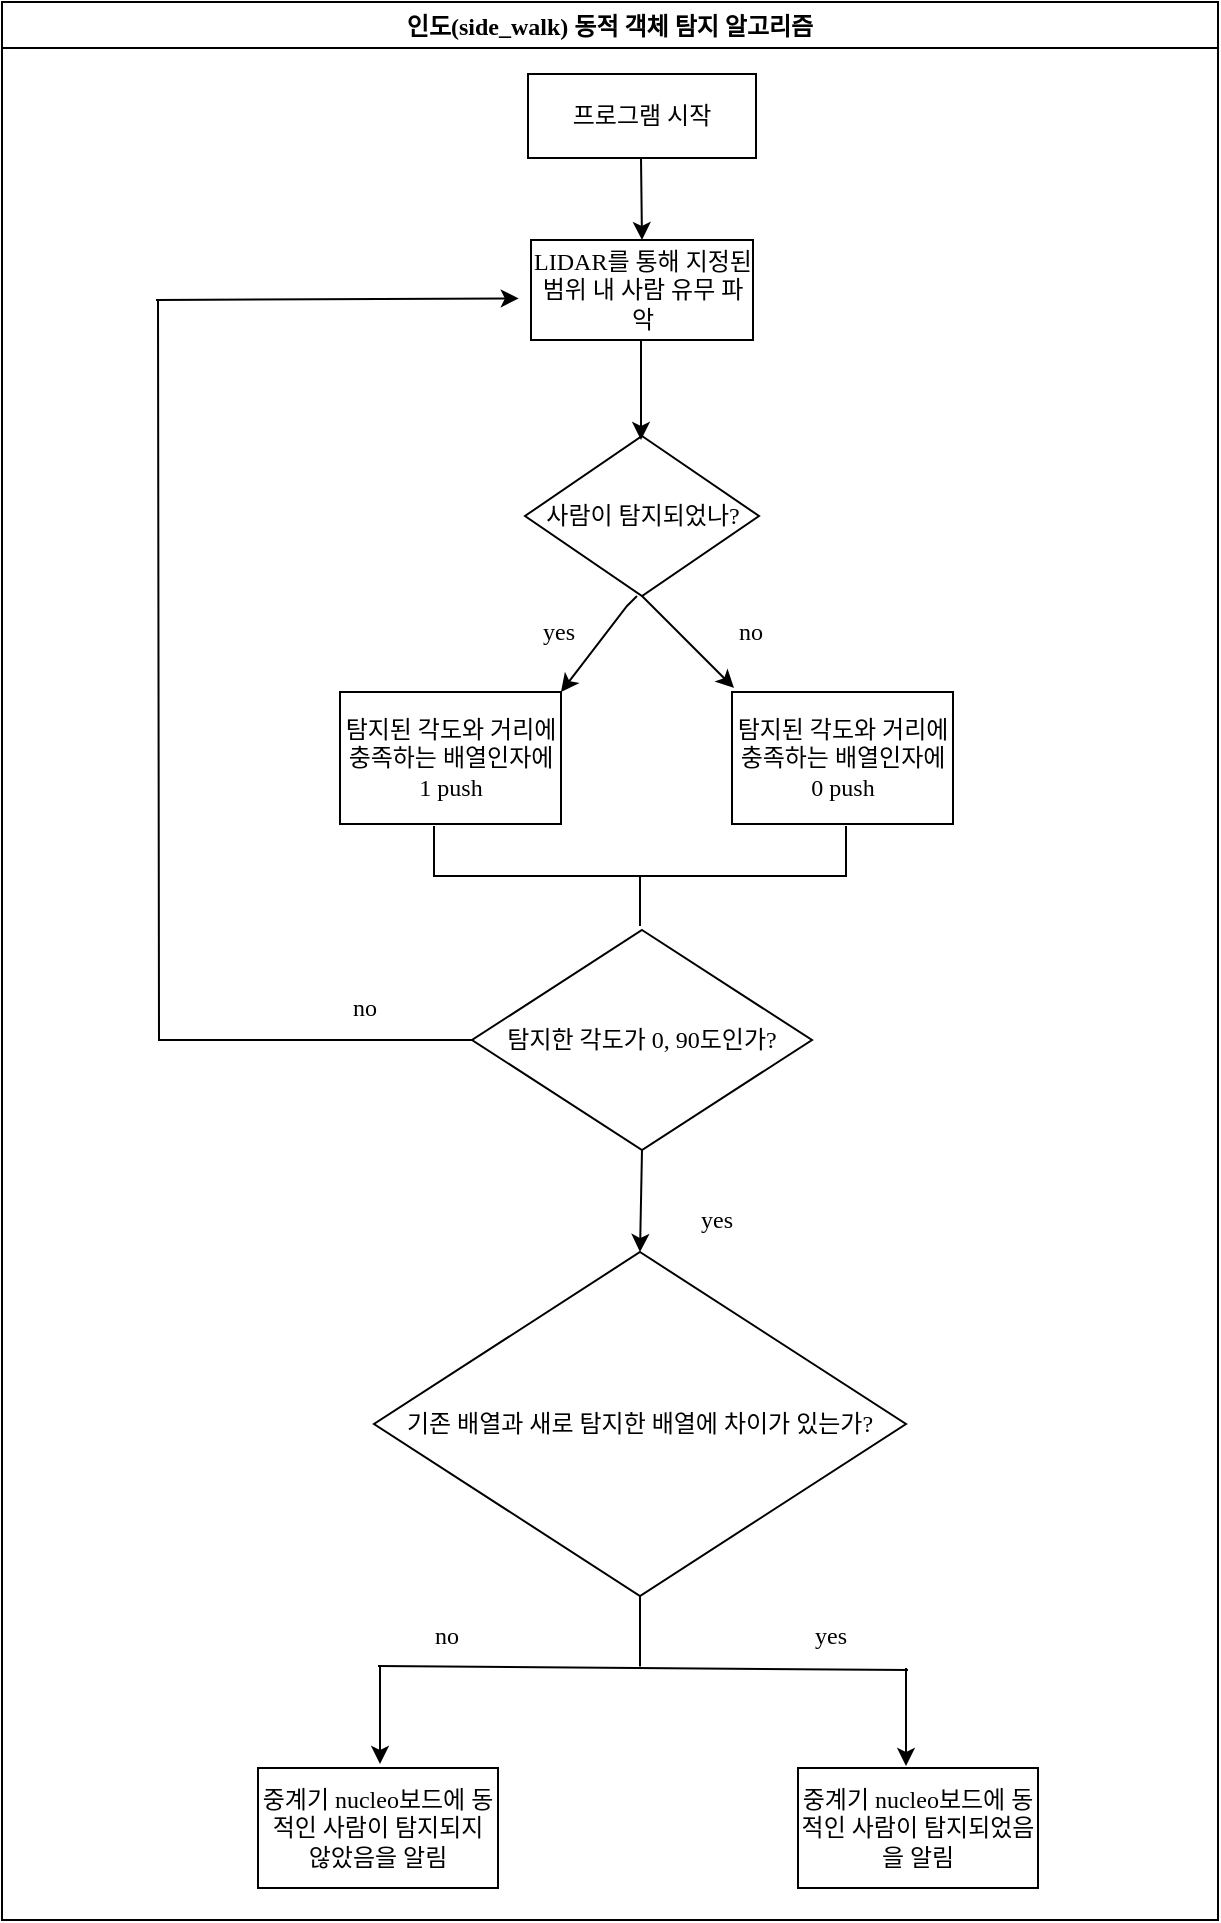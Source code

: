 <mxfile>
    <diagram id="C5RBs43oDa-KdzZeNtuy" name="Page-1">
        <mxGraphModel dx="990" dy="471" grid="0" gridSize="10" guides="1" tooltips="1" connect="1" arrows="1" fold="1" page="1" pageScale="1" pageWidth="827" pageHeight="1169" math="0" shadow="0">
            <root>
                <mxCell id="WIyWlLk6GJQsqaUBKTNV-0"/>
                <mxCell id="WIyWlLk6GJQsqaUBKTNV-1" parent="WIyWlLk6GJQsqaUBKTNV-0"/>
                <mxCell id="9OZRC_NavAZGSDA5mFGG-5" value="프로그램 시작" style="rounded=0;whiteSpace=wrap;html=1;fontFamily=프리텐다드;fontSource=https%3A%2F%2Fcdn.jsdelivr.net%2Fgh%2FProject-Noonnu%2Fnoonfonts_2107%401.1%2FPretendard-Regular.woff;" parent="WIyWlLk6GJQsqaUBKTNV-1" vertex="1">
                    <mxGeometry x="414" y="42" width="114" height="42" as="geometry"/>
                </mxCell>
                <mxCell id="9OZRC_NavAZGSDA5mFGG-6" value="LIDAR를 통해 지정된 범위 내 사람 유무 파악" style="rounded=0;whiteSpace=wrap;html=1;fontFamily=프리텐다드;fontSource=https%3A%2F%2Fcdn.jsdelivr.net%2Fgh%2FProject-Noonnu%2Fnoonfonts_2107%401.1%2FPretendard-Regular.woff;" parent="WIyWlLk6GJQsqaUBKTNV-1" vertex="1">
                    <mxGeometry x="415.5" y="125" width="111" height="50" as="geometry"/>
                </mxCell>
                <mxCell id="9OZRC_NavAZGSDA5mFGG-7" value="사람이 탐지되었나?" style="rhombus;whiteSpace=wrap;html=1;fontFamily=프리텐다드;fontSource=https%3A%2F%2Fcdn.jsdelivr.net%2Fgh%2FProject-Noonnu%2Fnoonfonts_2107%401.1%2FPretendard-Regular.woff;" parent="WIyWlLk6GJQsqaUBKTNV-1" vertex="1">
                    <mxGeometry x="412.5" y="223" width="117" height="80" as="geometry"/>
                </mxCell>
                <mxCell id="9OZRC_NavAZGSDA5mFGG-9" value="탐지된 각도와 거리에 충족하는 배열인자에 1 push" style="rounded=0;whiteSpace=wrap;html=1;direction=south;fontFamily=프리텐다드;fontSource=https%3A%2F%2Fcdn.jsdelivr.net%2Fgh%2FProject-Noonnu%2Fnoonfonts_2107%401.1%2FPretendard-Regular.woff;" parent="WIyWlLk6GJQsqaUBKTNV-1" vertex="1">
                    <mxGeometry x="320" y="351" width="110.5" height="66" as="geometry"/>
                </mxCell>
                <mxCell id="9OZRC_NavAZGSDA5mFGG-11" value="" style="endArrow=classic;html=1;rounded=0;entryX=0;entryY=0;entryDx=0;entryDy=0;fontFamily=프리텐다드;fontSource=https%3A%2F%2Fcdn.jsdelivr.net%2Fgh%2FProject-Noonnu%2Fnoonfonts_2107%401.1%2FPretendard-Regular.woff;" parent="WIyWlLk6GJQsqaUBKTNV-1" target="9OZRC_NavAZGSDA5mFGG-9" edge="1">
                    <mxGeometry width="50" height="50" relative="1" as="geometry">
                        <mxPoint x="468.5" y="303" as="sourcePoint"/>
                        <mxPoint x="430.5" y="338" as="targetPoint"/>
                        <Array as="points">
                            <mxPoint x="463.5" y="308"/>
                        </Array>
                    </mxGeometry>
                </mxCell>
                <mxCell id="9OZRC_NavAZGSDA5mFGG-12" value="" style="endArrow=classic;html=1;rounded=0;fontFamily=프리텐다드;fontSource=https%3A%2F%2Fcdn.jsdelivr.net%2Fgh%2FProject-Noonnu%2Fnoonfonts_2107%401.1%2FPretendard-Regular.woff;" parent="WIyWlLk6GJQsqaUBKTNV-1" edge="1">
                    <mxGeometry width="50" height="50" relative="1" as="geometry">
                        <mxPoint x="471" y="303" as="sourcePoint"/>
                        <mxPoint x="517" y="349" as="targetPoint"/>
                    </mxGeometry>
                </mxCell>
                <mxCell id="9OZRC_NavAZGSDA5mFGG-13" value="탐지된 각도와 거리에 충족하는 배열인자에 0 push" style="rounded=0;whiteSpace=wrap;html=1;direction=south;fontFamily=프리텐다드;fontSource=https%3A%2F%2Fcdn.jsdelivr.net%2Fgh%2FProject-Noonnu%2Fnoonfonts_2107%401.1%2FPretendard-Regular.woff;" parent="WIyWlLk6GJQsqaUBKTNV-1" vertex="1">
                    <mxGeometry x="516" y="351" width="110.5" height="66" as="geometry"/>
                </mxCell>
                <mxCell id="9OZRC_NavAZGSDA5mFGG-14" value="yes" style="text;html=1;resizable=0;autosize=1;align=center;verticalAlign=middle;points=[];fillColor=none;strokeColor=none;rounded=0;fontFamily=프리텐다드;fontSource=https%3A%2F%2Fcdn.jsdelivr.net%2Fgh%2FProject-Noonnu%2Fnoonfonts_2107%401.1%2FPretendard-Regular.woff;" parent="WIyWlLk6GJQsqaUBKTNV-1" vertex="1">
                    <mxGeometry x="414" y="312" width="29" height="18" as="geometry"/>
                </mxCell>
                <mxCell id="9OZRC_NavAZGSDA5mFGG-15" value="no" style="text;html=1;resizable=0;autosize=1;align=center;verticalAlign=middle;points=[];fillColor=none;strokeColor=none;rounded=0;fontFamily=프리텐다드;fontSource=https%3A%2F%2Fcdn.jsdelivr.net%2Fgh%2FProject-Noonnu%2Fnoonfonts_2107%401.1%2FPretendard-Regular.woff;" parent="WIyWlLk6GJQsqaUBKTNV-1" vertex="1">
                    <mxGeometry x="513" y="312" width="23" height="18" as="geometry"/>
                </mxCell>
                <mxCell id="9OZRC_NavAZGSDA5mFGG-16" value="" style="strokeWidth=1;html=1;shape=mxgraph.flowchart.annotation_2;align=left;labelPosition=right;pointerEvents=1;rotation=-90;fontFamily=프리텐다드;fontSource=https%3A%2F%2Fcdn.jsdelivr.net%2Fgh%2FProject-Noonnu%2Fnoonfonts_2107%401.1%2FPretendard-Regular.woff;" parent="WIyWlLk6GJQsqaUBKTNV-1" vertex="1">
                    <mxGeometry x="445" y="340" width="50" height="206" as="geometry"/>
                </mxCell>
                <mxCell id="9OZRC_NavAZGSDA5mFGG-18" style="edgeStyle=orthogonalEdgeStyle;rounded=0;orthogonalLoop=1;jettySize=auto;html=1;exitX=0;exitY=0.5;exitDx=0;exitDy=0;endArrow=none;endFill=0;fontFamily=프리텐다드;fontSource=https%3A%2F%2Fcdn.jsdelivr.net%2Fgh%2FProject-Noonnu%2Fnoonfonts_2107%401.1%2FPretendard-Regular.woff;" parent="WIyWlLk6GJQsqaUBKTNV-1" source="9OZRC_NavAZGSDA5mFGG-17" edge="1">
                    <mxGeometry relative="1" as="geometry">
                        <mxPoint x="229" y="155" as="targetPoint"/>
                    </mxGeometry>
                </mxCell>
                <mxCell id="9OZRC_NavAZGSDA5mFGG-17" value="탐지한 각도가 0, 90도인가?" style="rhombus;whiteSpace=wrap;html=1;fontFamily=프리텐다드;fontSource=https%3A%2F%2Fcdn.jsdelivr.net%2Fgh%2FProject-Noonnu%2Fnoonfonts_2107%401.1%2FPretendard-Regular.woff;" parent="WIyWlLk6GJQsqaUBKTNV-1" vertex="1">
                    <mxGeometry x="386" y="470" width="170" height="110" as="geometry"/>
                </mxCell>
                <mxCell id="9OZRC_NavAZGSDA5mFGG-19" value="" style="endArrow=classic;html=1;rounded=0;entryX=-0.055;entryY=0.584;entryDx=0;entryDy=0;entryPerimeter=0;fontFamily=프리텐다드;fontSource=https%3A%2F%2Fcdn.jsdelivr.net%2Fgh%2FProject-Noonnu%2Fnoonfonts_2107%401.1%2FPretendard-Regular.woff;" parent="WIyWlLk6GJQsqaUBKTNV-1" target="9OZRC_NavAZGSDA5mFGG-6" edge="1">
                    <mxGeometry width="50" height="50" relative="1" as="geometry">
                        <mxPoint x="228" y="155" as="sourcePoint"/>
                        <mxPoint x="303" y="152" as="targetPoint"/>
                    </mxGeometry>
                </mxCell>
                <mxCell id="9OZRC_NavAZGSDA5mFGG-20" value="no" style="text;html=1;resizable=0;autosize=1;align=center;verticalAlign=middle;points=[];fillColor=none;strokeColor=none;rounded=0;fontFamily=프리텐다드;fontSource=https%3A%2F%2Fcdn.jsdelivr.net%2Fgh%2FProject-Noonnu%2Fnoonfonts_2107%401.1%2FPretendard-Regular.woff;" parent="WIyWlLk6GJQsqaUBKTNV-1" vertex="1">
                    <mxGeometry x="320" y="500" width="23" height="18" as="geometry"/>
                </mxCell>
                <mxCell id="9OZRC_NavAZGSDA5mFGG-21" value="yes" style="text;html=1;resizable=0;autosize=1;align=center;verticalAlign=middle;points=[];fillColor=none;strokeColor=none;rounded=0;fontFamily=프리텐다드;fontSource=https%3A%2F%2Fcdn.jsdelivr.net%2Fgh%2FProject-Noonnu%2Fnoonfonts_2107%401.1%2FPretendard-Regular.woff;" parent="WIyWlLk6GJQsqaUBKTNV-1" vertex="1">
                    <mxGeometry x="493.5" y="606" width="29" height="18" as="geometry"/>
                </mxCell>
                <mxCell id="9OZRC_NavAZGSDA5mFGG-22" value="" style="endArrow=classic;html=1;rounded=0;entryX=0.5;entryY=0;entryDx=0;entryDy=0;fontFamily=프리텐다드;fontSource=https%3A%2F%2Fcdn.jsdelivr.net%2Fgh%2FProject-Noonnu%2Fnoonfonts_2107%401.1%2FPretendard-Regular.woff;" parent="WIyWlLk6GJQsqaUBKTNV-1" target="9OZRC_NavAZGSDA5mFGG-26" edge="1">
                    <mxGeometry width="50" height="50" relative="1" as="geometry">
                        <mxPoint x="471" y="580" as="sourcePoint"/>
                        <mxPoint x="469" y="656" as="targetPoint"/>
                    </mxGeometry>
                </mxCell>
                <mxCell id="9OZRC_NavAZGSDA5mFGG-23" value="" style="endArrow=classic;html=1;rounded=0;entryX=0.5;entryY=0;entryDx=0;entryDy=0;fontFamily=프리텐다드;fontSource=https%3A%2F%2Fcdn.jsdelivr.net%2Fgh%2FProject-Noonnu%2Fnoonfonts_2107%401.1%2FPretendard-Regular.woff;" parent="WIyWlLk6GJQsqaUBKTNV-1" target="9OZRC_NavAZGSDA5mFGG-6" edge="1">
                    <mxGeometry width="50" height="50" relative="1" as="geometry">
                        <mxPoint x="470.5" y="84" as="sourcePoint"/>
                        <mxPoint x="470.5" y="137" as="targetPoint"/>
                    </mxGeometry>
                </mxCell>
                <mxCell id="9OZRC_NavAZGSDA5mFGG-25" value="" style="endArrow=classic;html=1;rounded=0;fontFamily=프리텐다드;fontSource=https%3A%2F%2Fcdn.jsdelivr.net%2Fgh%2FProject-Noonnu%2Fnoonfonts_2107%401.1%2FPretendard-Regular.woff;" parent="WIyWlLk6GJQsqaUBKTNV-1" edge="1">
                    <mxGeometry width="50" height="50" relative="1" as="geometry">
                        <mxPoint x="470.5" y="175" as="sourcePoint"/>
                        <mxPoint x="470.5" y="225" as="targetPoint"/>
                    </mxGeometry>
                </mxCell>
                <mxCell id="9OZRC_NavAZGSDA5mFGG-29" style="edgeStyle=orthogonalEdgeStyle;rounded=0;orthogonalLoop=1;jettySize=auto;html=1;exitX=0.5;exitY=1;exitDx=0;exitDy=0;fontSize=9;endArrow=none;endFill=0;fontFamily=프리텐다드;fontSource=https%3A%2F%2Fcdn.jsdelivr.net%2Fgh%2FProject-Noonnu%2Fnoonfonts_2107%401.1%2FPretendard-Regular.woff;" parent="WIyWlLk6GJQsqaUBKTNV-1" source="9OZRC_NavAZGSDA5mFGG-26" edge="1">
                    <mxGeometry relative="1" as="geometry">
                        <mxPoint x="470" y="838.2" as="targetPoint"/>
                    </mxGeometry>
                </mxCell>
                <mxCell id="9OZRC_NavAZGSDA5mFGG-26" value="&lt;font style=&quot;font-size: 12px;&quot;&gt;기존 배열과 새로 탐지한 배열에 차이가 있는가?&lt;/font&gt;" style="rhombus;whiteSpace=wrap;html=1;fontFamily=프리텐다드;fontSource=https%3A%2F%2Fcdn.jsdelivr.net%2Fgh%2FProject-Noonnu%2Fnoonfonts_2107%401.1%2FPretendard-Regular.woff;" parent="WIyWlLk6GJQsqaUBKTNV-1" vertex="1">
                    <mxGeometry x="337" y="631" width="266" height="172" as="geometry"/>
                </mxCell>
                <mxCell id="9OZRC_NavAZGSDA5mFGG-30" value="" style="endArrow=none;html=1;rounded=0;fontSize=9;fontFamily=프리텐다드;fontSource=https%3A%2F%2Fcdn.jsdelivr.net%2Fgh%2FProject-Noonnu%2Fnoonfonts_2107%401.1%2FPretendard-Regular.woff;" parent="WIyWlLk6GJQsqaUBKTNV-1" edge="1">
                    <mxGeometry width="50" height="50" relative="1" as="geometry">
                        <mxPoint x="339" y="838" as="sourcePoint"/>
                        <mxPoint x="604" y="840" as="targetPoint"/>
                    </mxGeometry>
                </mxCell>
                <mxCell id="9OZRC_NavAZGSDA5mFGG-31" value="" style="endArrow=classic;html=1;rounded=0;fontSize=9;fontFamily=프리텐다드;fontSource=https%3A%2F%2Fcdn.jsdelivr.net%2Fgh%2FProject-Noonnu%2Fnoonfonts_2107%401.1%2FPretendard-Regular.woff;" parent="WIyWlLk6GJQsqaUBKTNV-1" edge="1">
                    <mxGeometry width="50" height="50" relative="1" as="geometry">
                        <mxPoint x="340" y="838" as="sourcePoint"/>
                        <mxPoint x="340" y="887" as="targetPoint"/>
                    </mxGeometry>
                </mxCell>
                <mxCell id="9OZRC_NavAZGSDA5mFGG-33" value="" style="endArrow=classic;html=1;rounded=0;fontSize=9;fontFamily=프리텐다드;fontSource=https%3A%2F%2Fcdn.jsdelivr.net%2Fgh%2FProject-Noonnu%2Fnoonfonts_2107%401.1%2FPretendard-Regular.woff;" parent="WIyWlLk6GJQsqaUBKTNV-1" edge="1">
                    <mxGeometry width="50" height="50" relative="1" as="geometry">
                        <mxPoint x="603" y="839" as="sourcePoint"/>
                        <mxPoint x="603" y="888" as="targetPoint"/>
                    </mxGeometry>
                </mxCell>
                <mxCell id="9OZRC_NavAZGSDA5mFGG-34" value="yes" style="text;html=1;resizable=0;autosize=1;align=center;verticalAlign=middle;points=[];fillColor=none;strokeColor=none;rounded=0;fontFamily=프리텐다드;fontSource=https%3A%2F%2Fcdn.jsdelivr.net%2Fgh%2FProject-Noonnu%2Fnoonfonts_2107%401.1%2FPretendard-Regular.woff;" parent="WIyWlLk6GJQsqaUBKTNV-1" vertex="1">
                    <mxGeometry x="550" y="814" width="29" height="18" as="geometry"/>
                </mxCell>
                <mxCell id="9OZRC_NavAZGSDA5mFGG-35" value="no" style="text;html=1;resizable=0;autosize=1;align=center;verticalAlign=middle;points=[];fillColor=none;strokeColor=none;rounded=0;fontFamily=프리텐다드;fontSource=https%3A%2F%2Fcdn.jsdelivr.net%2Fgh%2FProject-Noonnu%2Fnoonfonts_2107%401.1%2FPretendard-Regular.woff;" parent="WIyWlLk6GJQsqaUBKTNV-1" vertex="1">
                    <mxGeometry x="361" y="814" width="23" height="18" as="geometry"/>
                </mxCell>
                <mxCell id="9OZRC_NavAZGSDA5mFGG-36" value="중계기 nucleo보드에 동적인 사람이 탐지되지 않았음을 알림" style="rounded=0;whiteSpace=wrap;html=1;fontFamily=프리텐다드;fontSource=https%3A%2F%2Fcdn.jsdelivr.net%2Fgh%2FProject-Noonnu%2Fnoonfonts_2107%401.1%2FPretendard-Regular.woff;" parent="WIyWlLk6GJQsqaUBKTNV-1" vertex="1">
                    <mxGeometry x="279" y="889" width="120" height="60" as="geometry"/>
                </mxCell>
                <mxCell id="9OZRC_NavAZGSDA5mFGG-37" value="중계기 nucleo보드에 동적인 사람이 탐지되었음을 알림" style="rounded=0;whiteSpace=wrap;html=1;fontFamily=프리텐다드;fontSource=https%3A%2F%2Fcdn.jsdelivr.net%2Fgh%2FProject-Noonnu%2Fnoonfonts_2107%401.1%2FPretendard-Regular.woff;" parent="WIyWlLk6GJQsqaUBKTNV-1" vertex="1">
                    <mxGeometry x="549" y="889" width="120" height="60" as="geometry"/>
                </mxCell>
                <mxCell id="9OZRC_NavAZGSDA5mFGG-38" value="인도(side_walk) 동적 객체 탐지 알고리즘" style="swimlane;strokeWidth=1;fontSize=12;startSize=23;fontFamily=프리텐다드;fontSource=https%3A%2F%2Fcdn.jsdelivr.net%2Fgh%2FProject-Noonnu%2Fnoonfonts_2107%401.1%2FPretendard-Regular.woff;" parent="WIyWlLk6GJQsqaUBKTNV-1" vertex="1">
                    <mxGeometry x="151" y="6" width="608" height="959" as="geometry"/>
                </mxCell>
            </root>
        </mxGraphModel>
    </diagram>
</mxfile>